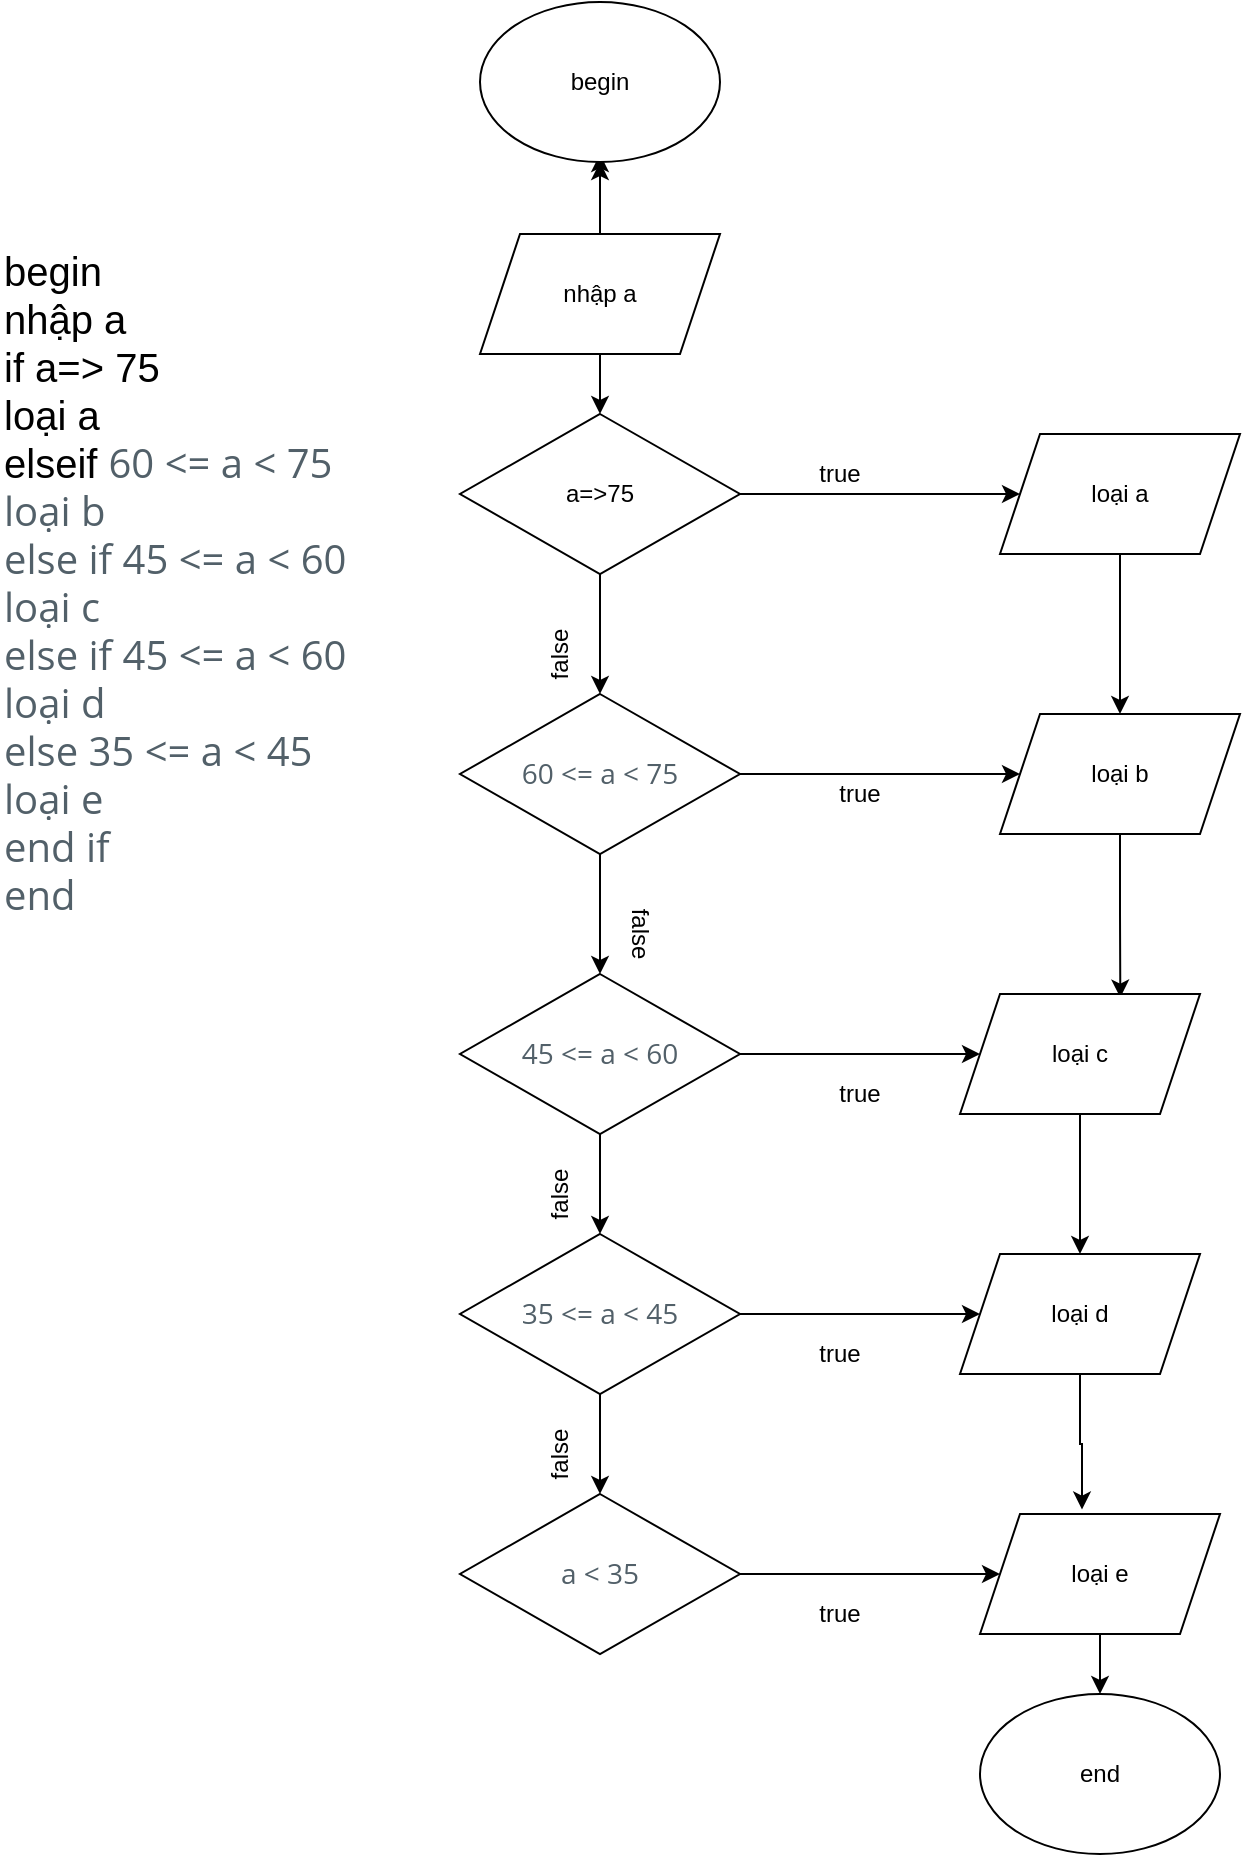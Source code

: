 <mxfile version="13.7.5" type="device"><diagram id="m6FOs2k0Q9j9bSqMKt35" name="Page-1"><mxGraphModel dx="1708" dy="967" grid="1" gridSize="10" guides="1" tooltips="1" connect="1" arrows="1" fold="1" page="1" pageScale="1" pageWidth="827" pageHeight="1169" math="0" shadow="0"><root><mxCell id="0"/><mxCell id="1" parent="0"/><mxCell id="gLsuOuL-IpvxR2WlxbWW-3" value="" style="edgeStyle=orthogonalEdgeStyle;rounded=0;orthogonalLoop=1;jettySize=auto;html=1;" edge="1" parent="1" source="gLsuOuL-IpvxR2WlxbWW-1"><mxGeometry relative="1" as="geometry"><mxPoint x="370" y="240" as="targetPoint"/></mxGeometry></mxCell><mxCell id="gLsuOuL-IpvxR2WlxbWW-1" value="" style="ellipse;whiteSpace=wrap;html=1;" vertex="1" parent="1"><mxGeometry x="310" y="164" width="120" height="80" as="geometry"/></mxCell><mxCell id="gLsuOuL-IpvxR2WlxbWW-10" value="begin" style="text;html=1;strokeColor=none;fillColor=none;align=center;verticalAlign=middle;whiteSpace=wrap;rounded=0;" vertex="1" parent="1"><mxGeometry x="330" y="174" width="80" height="60" as="geometry"/></mxCell><mxCell id="gLsuOuL-IpvxR2WlxbWW-16" value="" style="edgeStyle=orthogonalEdgeStyle;rounded=0;orthogonalLoop=1;jettySize=auto;html=1;" edge="1" parent="1" source="gLsuOuL-IpvxR2WlxbWW-13" target="gLsuOuL-IpvxR2WlxbWW-15"><mxGeometry relative="1" as="geometry"/></mxCell><mxCell id="gLsuOuL-IpvxR2WlxbWW-69" value="" style="edgeStyle=orthogonalEdgeStyle;rounded=0;orthogonalLoop=1;jettySize=auto;html=1;" edge="1" parent="1" source="gLsuOuL-IpvxR2WlxbWW-13" target="gLsuOuL-IpvxR2WlxbWW-1"><mxGeometry relative="1" as="geometry"/></mxCell><mxCell id="gLsuOuL-IpvxR2WlxbWW-13" value="nhập a" style="shape=parallelogram;perimeter=parallelogramPerimeter;whiteSpace=wrap;html=1;fixedSize=1;" vertex="1" parent="1"><mxGeometry x="310" y="280" width="120" height="60" as="geometry"/></mxCell><mxCell id="gLsuOuL-IpvxR2WlxbWW-19" value="" style="edgeStyle=orthogonalEdgeStyle;rounded=0;orthogonalLoop=1;jettySize=auto;html=1;" edge="1" parent="1" source="gLsuOuL-IpvxR2WlxbWW-15" target="gLsuOuL-IpvxR2WlxbWW-18"><mxGeometry relative="1" as="geometry"/></mxCell><mxCell id="gLsuOuL-IpvxR2WlxbWW-22" value="" style="edgeStyle=orthogonalEdgeStyle;rounded=0;orthogonalLoop=1;jettySize=auto;html=1;" edge="1" parent="1" source="gLsuOuL-IpvxR2WlxbWW-15" target="gLsuOuL-IpvxR2WlxbWW-24"><mxGeometry relative="1" as="geometry"><mxPoint x="370" y="525" as="targetPoint"/></mxGeometry></mxCell><mxCell id="gLsuOuL-IpvxR2WlxbWW-15" value="" style="rhombus;whiteSpace=wrap;html=1;" vertex="1" parent="1"><mxGeometry x="300" y="370" width="140" height="80" as="geometry"/></mxCell><mxCell id="gLsuOuL-IpvxR2WlxbWW-17" value="a=&amp;gt;75" style="text;html=1;strokeColor=none;fillColor=none;align=center;verticalAlign=middle;whiteSpace=wrap;rounded=0;" vertex="1" parent="1"><mxGeometry x="350" y="400" width="40" height="20" as="geometry"/></mxCell><mxCell id="gLsuOuL-IpvxR2WlxbWW-60" style="edgeStyle=orthogonalEdgeStyle;rounded=0;orthogonalLoop=1;jettySize=auto;html=1;entryX=0.5;entryY=0;entryDx=0;entryDy=0;" edge="1" parent="1" source="gLsuOuL-IpvxR2WlxbWW-18" target="gLsuOuL-IpvxR2WlxbWW-26"><mxGeometry relative="1" as="geometry"/></mxCell><mxCell id="gLsuOuL-IpvxR2WlxbWW-18" value="loại a" style="shape=parallelogram;perimeter=parallelogramPerimeter;whiteSpace=wrap;html=1;fixedSize=1;" vertex="1" parent="1"><mxGeometry x="570" y="380" width="120" height="60" as="geometry"/></mxCell><mxCell id="gLsuOuL-IpvxR2WlxbWW-20" value="true" style="text;html=1;strokeColor=none;fillColor=none;align=center;verticalAlign=middle;whiteSpace=wrap;rounded=0;" vertex="1" parent="1"><mxGeometry x="470" y="390" width="40" height="20" as="geometry"/></mxCell><mxCell id="gLsuOuL-IpvxR2WlxbWW-23" value="false" style="text;html=1;strokeColor=none;fillColor=none;align=center;verticalAlign=middle;whiteSpace=wrap;rounded=0;rotation=270;" vertex="1" parent="1"><mxGeometry x="330" y="480" width="40" height="20" as="geometry"/></mxCell><mxCell id="gLsuOuL-IpvxR2WlxbWW-27" value="" style="edgeStyle=orthogonalEdgeStyle;rounded=0;orthogonalLoop=1;jettySize=auto;html=1;" edge="1" parent="1" source="gLsuOuL-IpvxR2WlxbWW-24" target="gLsuOuL-IpvxR2WlxbWW-26"><mxGeometry relative="1" as="geometry"/></mxCell><mxCell id="gLsuOuL-IpvxR2WlxbWW-29" value="" style="edgeStyle=orthogonalEdgeStyle;rounded=0;orthogonalLoop=1;jettySize=auto;html=1;" edge="1" parent="1" source="gLsuOuL-IpvxR2WlxbWW-24" target="gLsuOuL-IpvxR2WlxbWW-28"><mxGeometry relative="1" as="geometry"/></mxCell><mxCell id="gLsuOuL-IpvxR2WlxbWW-24" value="&lt;span style=&quot;color: rgb(82 , 96 , 105) ; font-family: &amp;#34;open sans&amp;#34; , sans-serif ; font-size: 14px ; text-align: left ; background-color: rgb(255 , 255 , 255)&quot;&gt;60 &amp;lt;= a &amp;lt; 75&lt;/span&gt;" style="rhombus;whiteSpace=wrap;html=1;" vertex="1" parent="1"><mxGeometry x="300" y="510" width="140" height="80" as="geometry"/></mxCell><mxCell id="gLsuOuL-IpvxR2WlxbWW-55" style="edgeStyle=orthogonalEdgeStyle;rounded=0;orthogonalLoop=1;jettySize=auto;html=1;entryX=0.668;entryY=0.03;entryDx=0;entryDy=0;entryPerimeter=0;" edge="1" parent="1" source="gLsuOuL-IpvxR2WlxbWW-26" target="gLsuOuL-IpvxR2WlxbWW-30"><mxGeometry relative="1" as="geometry"/></mxCell><mxCell id="gLsuOuL-IpvxR2WlxbWW-26" value="loại b" style="shape=parallelogram;perimeter=parallelogramPerimeter;whiteSpace=wrap;html=1;fixedSize=1;" vertex="1" parent="1"><mxGeometry x="570" y="520" width="120" height="60" as="geometry"/></mxCell><mxCell id="gLsuOuL-IpvxR2WlxbWW-31" value="" style="edgeStyle=orthogonalEdgeStyle;rounded=0;orthogonalLoop=1;jettySize=auto;html=1;" edge="1" parent="1" source="gLsuOuL-IpvxR2WlxbWW-28" target="gLsuOuL-IpvxR2WlxbWW-30"><mxGeometry relative="1" as="geometry"/></mxCell><mxCell id="gLsuOuL-IpvxR2WlxbWW-33" value="" style="edgeStyle=orthogonalEdgeStyle;rounded=0;orthogonalLoop=1;jettySize=auto;html=1;" edge="1" parent="1" source="gLsuOuL-IpvxR2WlxbWW-28" target="gLsuOuL-IpvxR2WlxbWW-32"><mxGeometry relative="1" as="geometry"/></mxCell><mxCell id="gLsuOuL-IpvxR2WlxbWW-28" value="&lt;span style=&quot;color: rgb(82 , 96 , 105) ; font-family: &amp;#34;open sans&amp;#34; , sans-serif ; font-size: 14px ; text-align: left ; background-color: rgb(255 , 255 , 255)&quot;&gt;45 &amp;lt;= a&amp;nbsp;&amp;lt; 60&lt;/span&gt;" style="rhombus;whiteSpace=wrap;html=1;" vertex="1" parent="1"><mxGeometry x="300" y="650" width="140" height="80" as="geometry"/></mxCell><mxCell id="gLsuOuL-IpvxR2WlxbWW-56" style="edgeStyle=orthogonalEdgeStyle;rounded=0;orthogonalLoop=1;jettySize=auto;html=1;entryX=0.5;entryY=0;entryDx=0;entryDy=0;" edge="1" parent="1" source="gLsuOuL-IpvxR2WlxbWW-30" target="gLsuOuL-IpvxR2WlxbWW-34"><mxGeometry relative="1" as="geometry"/></mxCell><mxCell id="gLsuOuL-IpvxR2WlxbWW-30" value="loại c" style="shape=parallelogram;perimeter=parallelogramPerimeter;whiteSpace=wrap;html=1;fixedSize=1;" vertex="1" parent="1"><mxGeometry x="550" y="660" width="120" height="60" as="geometry"/></mxCell><mxCell id="gLsuOuL-IpvxR2WlxbWW-35" value="" style="edgeStyle=orthogonalEdgeStyle;rounded=0;orthogonalLoop=1;jettySize=auto;html=1;" edge="1" parent="1" source="gLsuOuL-IpvxR2WlxbWW-32" target="gLsuOuL-IpvxR2WlxbWW-34"><mxGeometry relative="1" as="geometry"/></mxCell><mxCell id="gLsuOuL-IpvxR2WlxbWW-32" value="&lt;div style=&quot;text-align: left&quot;&gt;&lt;span style=&quot;color: rgb(82 , 96 , 105) ; font-family: &amp;#34;open sans&amp;#34; , sans-serif ; font-size: 14px ; background-color: rgb(255 , 255 , 255)&quot;&gt;35 &amp;lt;= a &amp;lt; 45&lt;/span&gt;&lt;br&gt;&lt;/div&gt;" style="rhombus;whiteSpace=wrap;html=1;" vertex="1" parent="1"><mxGeometry x="300" y="780" width="140" height="80" as="geometry"/></mxCell><mxCell id="gLsuOuL-IpvxR2WlxbWW-57" style="edgeStyle=orthogonalEdgeStyle;rounded=0;orthogonalLoop=1;jettySize=auto;html=1;entryX=0.425;entryY=-0.037;entryDx=0;entryDy=0;entryPerimeter=0;" edge="1" parent="1" source="gLsuOuL-IpvxR2WlxbWW-34" target="gLsuOuL-IpvxR2WlxbWW-38"><mxGeometry relative="1" as="geometry"/></mxCell><mxCell id="gLsuOuL-IpvxR2WlxbWW-34" value="loại d" style="shape=parallelogram;perimeter=parallelogramPerimeter;whiteSpace=wrap;html=1;fixedSize=1;" vertex="1" parent="1"><mxGeometry x="550" y="790" width="120" height="60" as="geometry"/></mxCell><mxCell id="gLsuOuL-IpvxR2WlxbWW-39" value="" style="edgeStyle=orthogonalEdgeStyle;rounded=0;orthogonalLoop=1;jettySize=auto;html=1;" edge="1" parent="1" source="gLsuOuL-IpvxR2WlxbWW-36" target="gLsuOuL-IpvxR2WlxbWW-38"><mxGeometry relative="1" as="geometry"/></mxCell><mxCell id="gLsuOuL-IpvxR2WlxbWW-59" value="" style="edgeStyle=orthogonalEdgeStyle;rounded=0;orthogonalLoop=1;jettySize=auto;html=1;" edge="1" parent="1" source="gLsuOuL-IpvxR2WlxbWW-38" target="gLsuOuL-IpvxR2WlxbWW-58"><mxGeometry relative="1" as="geometry"/></mxCell><mxCell id="gLsuOuL-IpvxR2WlxbWW-38" value="loại e" style="shape=parallelogram;perimeter=parallelogramPerimeter;whiteSpace=wrap;html=1;fixedSize=1;" vertex="1" parent="1"><mxGeometry x="560" y="920" width="120" height="60" as="geometry"/></mxCell><mxCell id="gLsuOuL-IpvxR2WlxbWW-40" value="true" style="text;html=1;strokeColor=none;fillColor=none;align=center;verticalAlign=middle;whiteSpace=wrap;rounded=0;" vertex="1" parent="1"><mxGeometry x="480" y="700" width="40" height="20" as="geometry"/></mxCell><mxCell id="gLsuOuL-IpvxR2WlxbWW-42" value="true" style="text;html=1;strokeColor=none;fillColor=none;align=center;verticalAlign=middle;whiteSpace=wrap;rounded=0;" vertex="1" parent="1"><mxGeometry x="470" y="830" width="40" height="20" as="geometry"/></mxCell><mxCell id="gLsuOuL-IpvxR2WlxbWW-45" value="true" style="text;html=1;strokeColor=none;fillColor=none;align=center;verticalAlign=middle;whiteSpace=wrap;rounded=0;" vertex="1" parent="1"><mxGeometry x="470" y="960" width="40" height="20" as="geometry"/></mxCell><mxCell id="gLsuOuL-IpvxR2WlxbWW-46" value="false" style="text;html=1;strokeColor=none;fillColor=none;align=center;verticalAlign=middle;whiteSpace=wrap;rounded=0;rotation=270;" vertex="1" parent="1"><mxGeometry x="330" y="880" width="40" height="20" as="geometry"/></mxCell><mxCell id="gLsuOuL-IpvxR2WlxbWW-47" value="true" style="text;html=1;strokeColor=none;fillColor=none;align=center;verticalAlign=middle;whiteSpace=wrap;rounded=0;" vertex="1" parent="1"><mxGeometry x="480" y="550" width="40" height="20" as="geometry"/></mxCell><mxCell id="gLsuOuL-IpvxR2WlxbWW-49" style="edgeStyle=orthogonalEdgeStyle;rounded=0;orthogonalLoop=1;jettySize=auto;html=1;exitX=0.5;exitY=1;exitDx=0;exitDy=0;" edge="1" parent="1" source="gLsuOuL-IpvxR2WlxbWW-47" target="gLsuOuL-IpvxR2WlxbWW-47"><mxGeometry relative="1" as="geometry"/></mxCell><mxCell id="gLsuOuL-IpvxR2WlxbWW-53" value="false" style="text;html=1;strokeColor=none;fillColor=none;align=center;verticalAlign=middle;whiteSpace=wrap;rounded=0;rotation=270;" vertex="1" parent="1"><mxGeometry x="330" y="750" width="40" height="20" as="geometry"/></mxCell><mxCell id="gLsuOuL-IpvxR2WlxbWW-54" value="false" style="text;html=1;strokeColor=none;fillColor=none;align=center;verticalAlign=middle;whiteSpace=wrap;rounded=0;rotation=90;" vertex="1" parent="1"><mxGeometry x="370" y="620" width="40" height="20" as="geometry"/></mxCell><mxCell id="gLsuOuL-IpvxR2WlxbWW-58" value="end" style="ellipse;whiteSpace=wrap;html=1;" vertex="1" parent="1"><mxGeometry x="560" y="1010" width="120" height="80" as="geometry"/></mxCell><mxCell id="gLsuOuL-IpvxR2WlxbWW-36" value="&lt;div style=&quot;text-align: left&quot;&gt;&lt;span style=&quot;color: rgb(82 , 96 , 105) ; font-family: &amp;#34;open sans&amp;#34; , sans-serif ; font-size: 14px ; background-color: rgb(255 , 255 , 255)&quot;&gt;a &amp;lt; 35&lt;/span&gt;&lt;br&gt;&lt;/div&gt;" style="rhombus;whiteSpace=wrap;html=1;" vertex="1" parent="1"><mxGeometry x="300" y="910" width="140" height="80" as="geometry"/></mxCell><mxCell id="gLsuOuL-IpvxR2WlxbWW-66" value="" style="edgeStyle=orthogonalEdgeStyle;rounded=0;orthogonalLoop=1;jettySize=auto;html=1;" edge="1" parent="1" source="gLsuOuL-IpvxR2WlxbWW-32" target="gLsuOuL-IpvxR2WlxbWW-36"><mxGeometry relative="1" as="geometry"><mxPoint x="370" y="860" as="sourcePoint"/><mxPoint x="370" y="1010" as="targetPoint"/><Array as="points"/></mxGeometry></mxCell><mxCell id="gLsuOuL-IpvxR2WlxbWW-71" value="&lt;font style=&quot;font-size: 20px&quot;&gt;begin&lt;br&gt;nhập a&lt;br&gt;if a=&amp;gt; 75&lt;br&gt;loại a&lt;br&gt;elseif&amp;nbsp;&lt;span style=&quot;color: rgb(82 , 96 , 105) ; font-family: &amp;#34;open sans&amp;#34; , sans-serif ; background-color: rgb(255 , 255 , 255)&quot;&gt;60 &amp;lt;= a &amp;lt; 75&lt;br&gt;loại b&lt;br&gt;else if&amp;nbsp;&lt;/span&gt;&lt;span style=&quot;color: rgb(82 , 96 , 105) ; font-family: &amp;#34;open sans&amp;#34; , sans-serif ; background-color: rgb(255 , 255 , 255)&quot;&gt;45 &amp;lt;= a&amp;nbsp;&amp;lt; 60&lt;br&gt;&lt;/span&gt;&lt;span style=&quot;color: rgb(82 , 96 , 105) ; font-family: &amp;#34;open sans&amp;#34; , sans-serif ; background-color: rgb(255 , 255 , 255)&quot;&gt;loại c&lt;br&gt;else if&amp;nbsp;&lt;/span&gt;&lt;span style=&quot;color: rgb(82 , 96 , 105) ; font-family: &amp;#34;open sans&amp;#34; , sans-serif ; background-color: rgb(255 , 255 , 255)&quot;&gt;45 &amp;lt;= a&amp;nbsp;&amp;lt; 60&lt;br&gt;&lt;/span&gt;&lt;span style=&quot;color: rgb(82 , 96 , 105) ; font-family: &amp;#34;open sans&amp;#34; , sans-serif ; background-color: rgb(255 , 255 , 255)&quot;&gt;loại d&lt;br&gt;else&amp;nbsp;&lt;/span&gt;&lt;span style=&quot;color: rgb(82 , 96 , 105) ; font-family: &amp;#34;open sans&amp;#34; , sans-serif ; background-color: rgb(255 , 255 , 255)&quot;&gt;35 &amp;lt;= a &amp;lt; 45&lt;br&gt;&lt;/span&gt;&lt;span style=&quot;color: rgb(82 , 96 , 105) ; font-family: &amp;#34;open sans&amp;#34; , sans-serif ; background-color: rgb(255 , 255 , 255)&quot;&gt;loại e&lt;br&gt;end if&amp;nbsp;&lt;br&gt;end&lt;br&gt;&lt;/span&gt;&lt;/font&gt;" style="text;html=1;strokeColor=none;fillColor=none;align=left;verticalAlign=top;whiteSpace=wrap;rounded=0;" vertex="1" parent="1"><mxGeometry x="70" y="280" width="190" height="350" as="geometry"/></mxCell></root></mxGraphModel></diagram></mxfile>